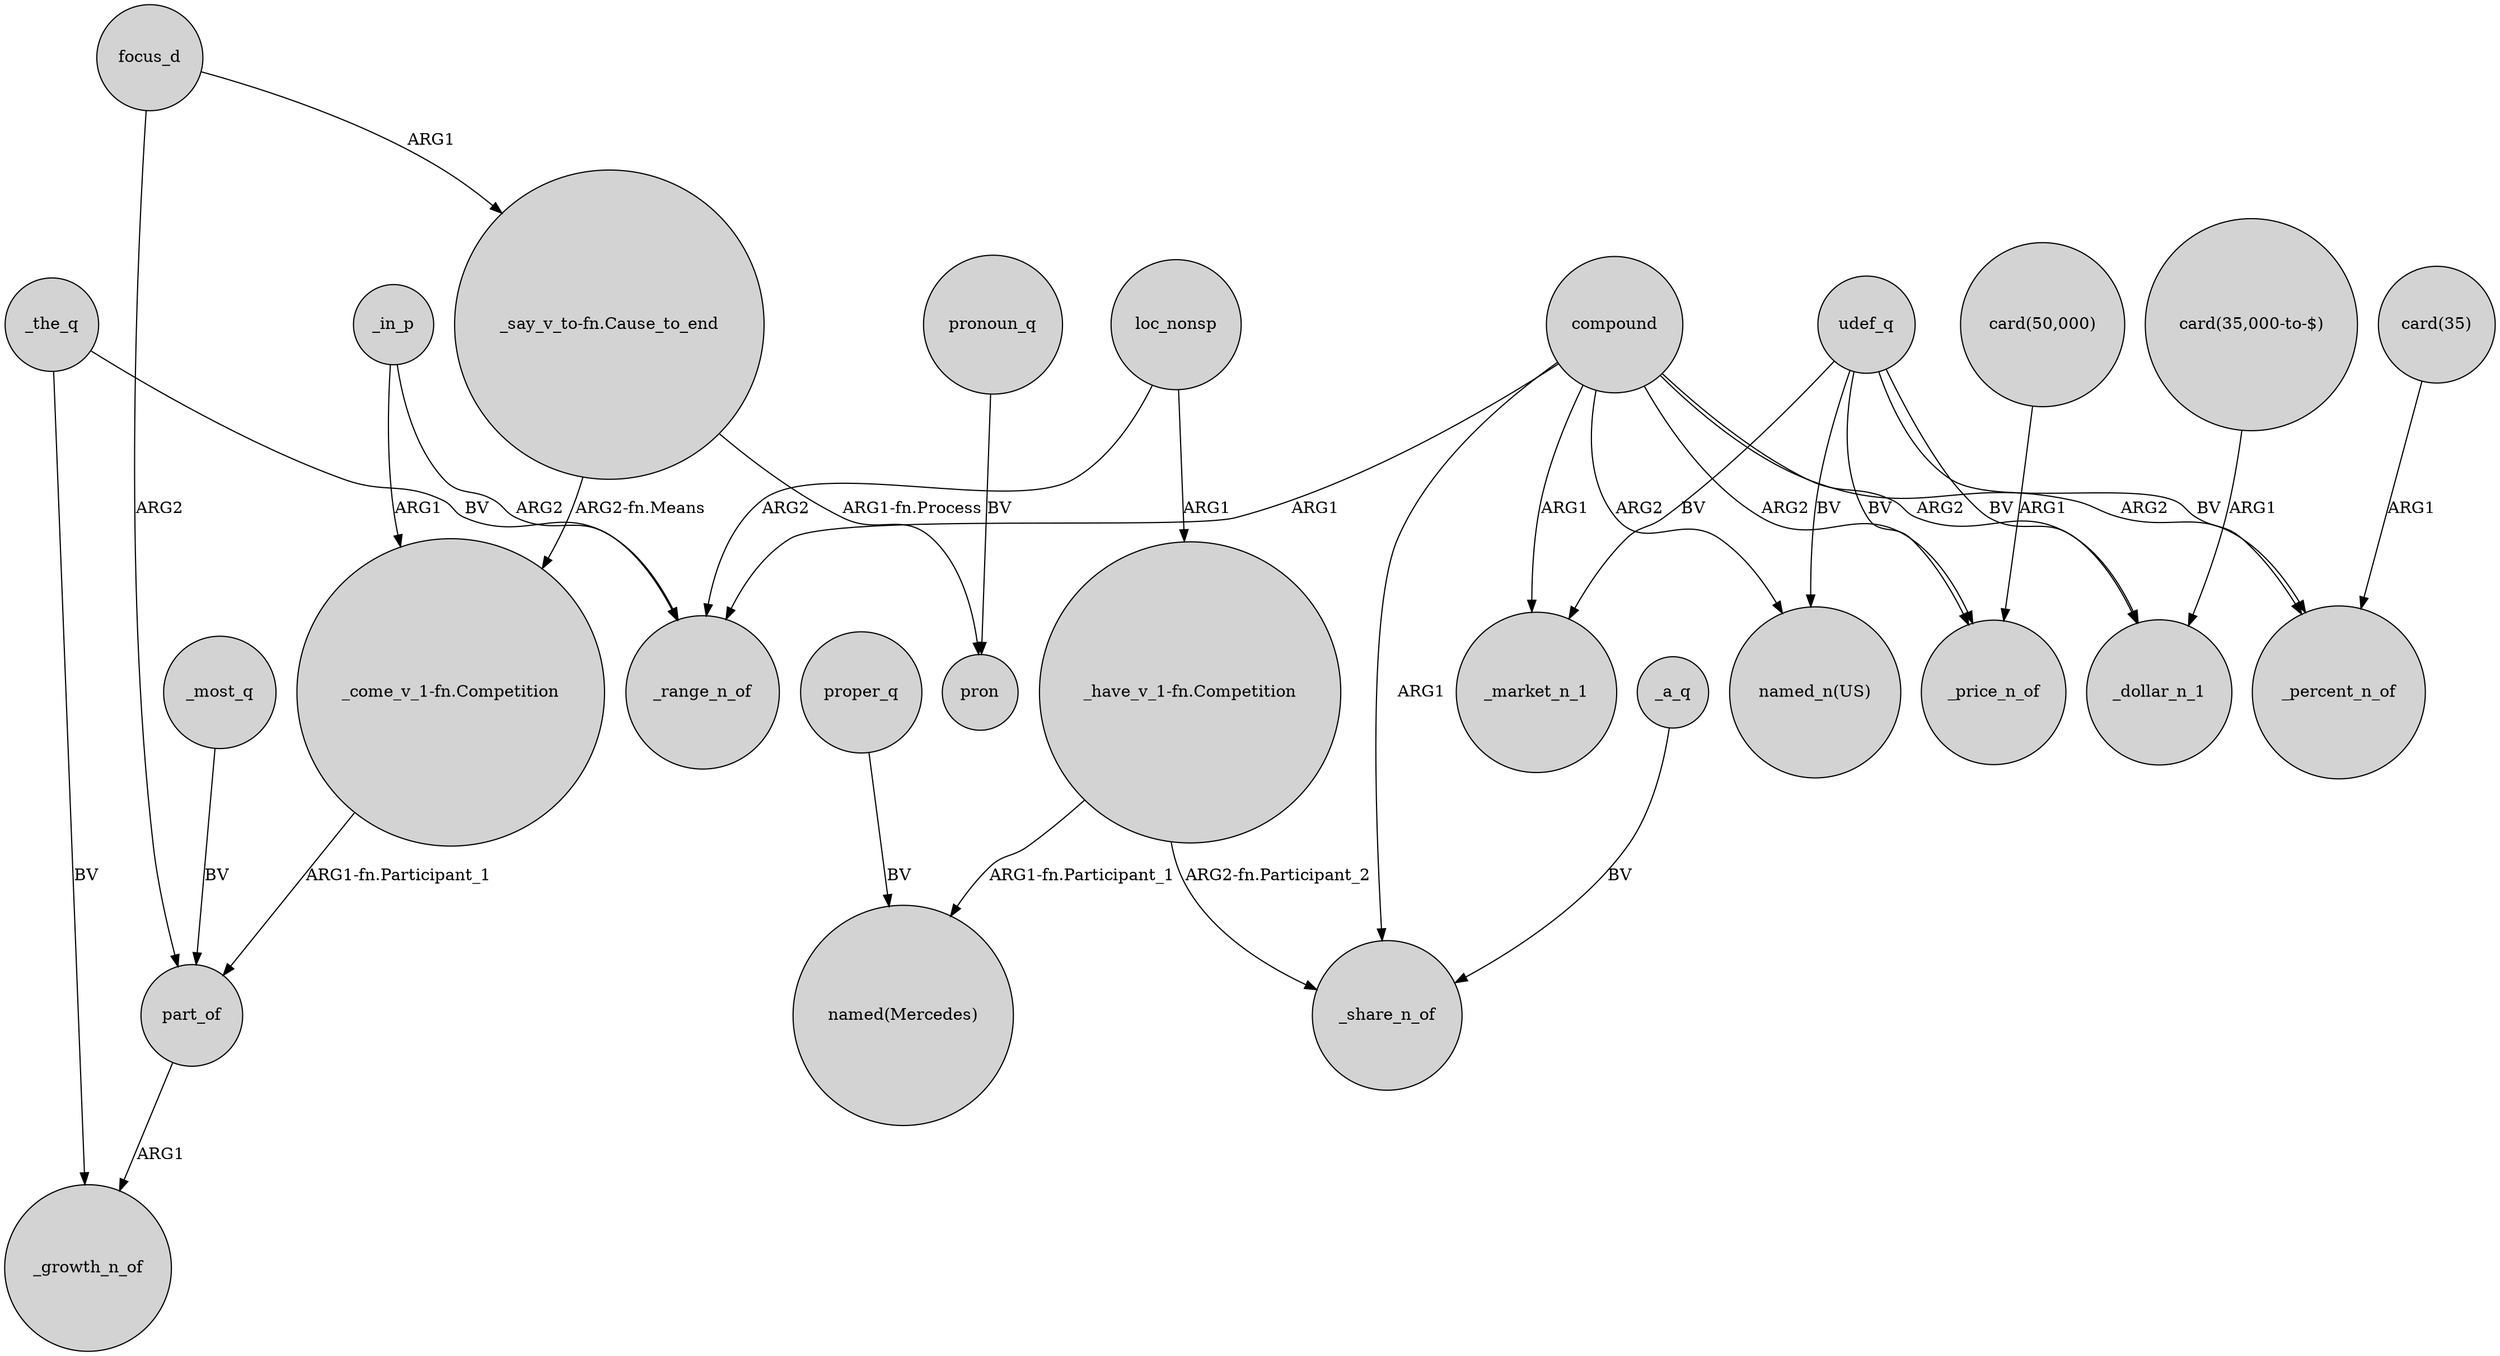 digraph {
	node [shape=circle style=filled]
	udef_q -> _market_n_1 [label=BV]
	"_have_v_1-fn.Competition" -> "named(Mercedes)" [label="ARG1-fn.Participant_1"]
	_in_p -> "_come_v_1-fn.Competition" [label=ARG1]
	_the_q -> _range_n_of [label=BV]
	focus_d -> "_say_v_to-fn.Cause_to_end" [label=ARG1]
	compound -> _share_n_of [label=ARG1]
	udef_q -> _price_n_of [label=BV]
	"_have_v_1-fn.Competition" -> _share_n_of [label="ARG2-fn.Participant_2"]
	"card(50,000)" -> _price_n_of [label=ARG1]
	_in_p -> _range_n_of [label=ARG2]
	_a_q -> _share_n_of [label=BV]
	compound -> _dollar_n_1 [label=ARG2]
	"_say_v_to-fn.Cause_to_end" -> pron [label="ARG1-fn.Process"]
	"card(35,000-to-$)" -> _dollar_n_1 [label=ARG1]
	"card(35)" -> _percent_n_of [label=ARG1]
	compound -> _range_n_of [label=ARG1]
	pronoun_q -> pron [label=BV]
	compound -> _price_n_of [label=ARG2]
	_most_q -> part_of [label=BV]
	udef_q -> _percent_n_of [label=BV]
	compound -> _percent_n_of [label=ARG2]
	proper_q -> "named(Mercedes)" [label=BV]
	loc_nonsp -> _range_n_of [label=ARG2]
	udef_q -> _dollar_n_1 [label=BV]
	"_come_v_1-fn.Competition" -> part_of [label="ARG1-fn.Participant_1"]
	loc_nonsp -> "_have_v_1-fn.Competition" [label=ARG1]
	focus_d -> part_of [label=ARG2]
	_the_q -> _growth_n_of [label=BV]
	part_of -> _growth_n_of [label=ARG1]
	"_say_v_to-fn.Cause_to_end" -> "_come_v_1-fn.Competition" [label="ARG2-fn.Means"]
	compound -> _market_n_1 [label=ARG1]
	compound -> "named_n(US)" [label=ARG2]
	udef_q -> "named_n(US)" [label=BV]
}

